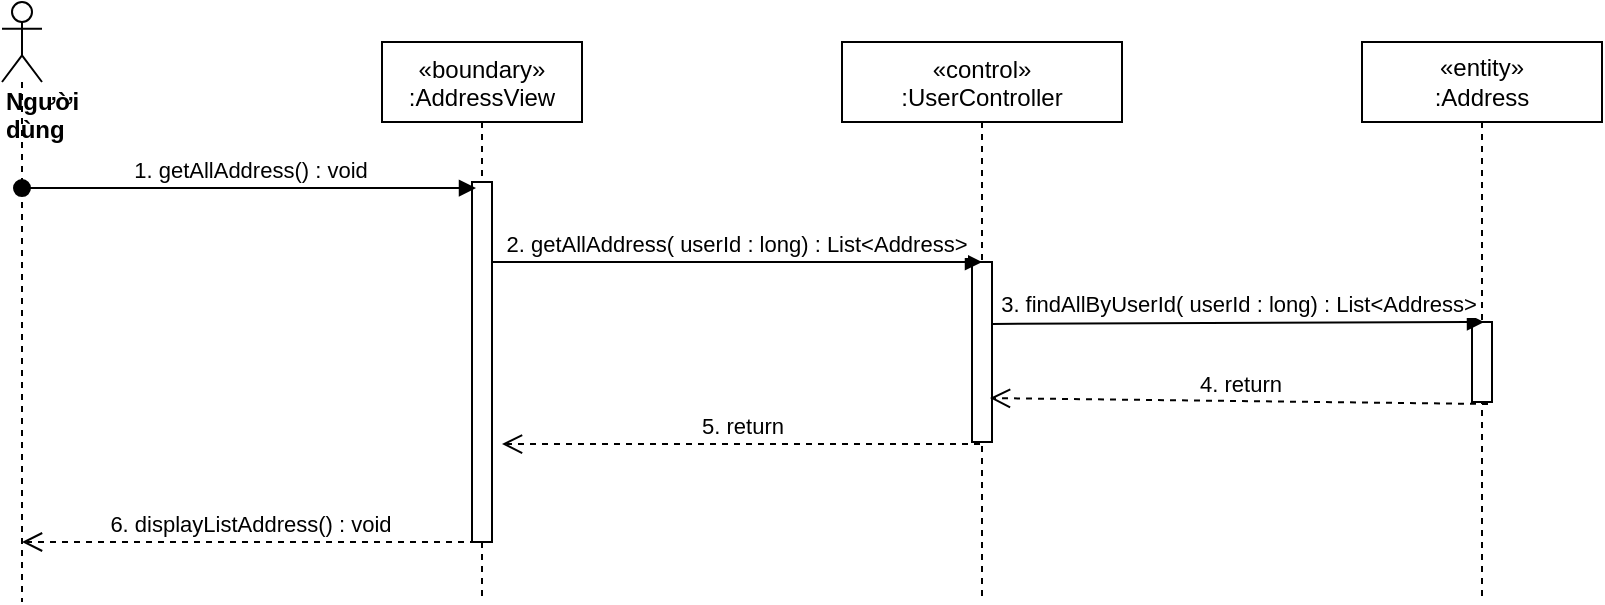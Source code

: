 <mxfile version="14.7.0" type="device"><diagram id="kgpKYQtTHZ0yAKxKKP6v" name="Page-1"><mxGraphModel dx="1108" dy="425" grid="1" gridSize="10" guides="1" tooltips="1" connect="1" arrows="1" fold="1" page="1" pageScale="1" pageWidth="850" pageHeight="1100" math="0" shadow="0"><root><mxCell id="0"/><mxCell id="1" parent="0"/><mxCell id="CDhAeBrbkq2yld2mGSYc-1" value="«boundary»&#10;:AddressView" style="shape=umlLifeline;perimeter=lifelinePerimeter;container=1;collapsible=0;recursiveResize=0;rounded=0;shadow=0;strokeWidth=1;" parent="1" vertex="1"><mxGeometry x="240" y="80" width="100" height="280" as="geometry"/></mxCell><mxCell id="CDhAeBrbkq2yld2mGSYc-2" value="" style="html=1;points=[];perimeter=orthogonalPerimeter;" parent="CDhAeBrbkq2yld2mGSYc-1" vertex="1"><mxGeometry x="45" y="70" width="10" height="180" as="geometry"/></mxCell><mxCell id="CDhAeBrbkq2yld2mGSYc-3" value="«control»&#10;:UserController" style="shape=umlLifeline;perimeter=lifelinePerimeter;container=1;collapsible=0;recursiveResize=0;rounded=0;shadow=0;strokeWidth=1;size=40;" parent="1" vertex="1"><mxGeometry x="470" y="80" width="140" height="280" as="geometry"/></mxCell><mxCell id="CDhAeBrbkq2yld2mGSYc-4" value="" style="points=[];perimeter=orthogonalPerimeter;rounded=0;shadow=0;strokeWidth=1;" parent="CDhAeBrbkq2yld2mGSYc-3" vertex="1"><mxGeometry x="65" y="110" width="10" height="90" as="geometry"/></mxCell><mxCell id="CDhAeBrbkq2yld2mGSYc-5" value="&lt;div&gt;&lt;b&gt;Người dùng&lt;/b&gt;&lt;/div&gt;" style="shape=umlLifeline;participant=umlActor;perimeter=lifelinePerimeter;whiteSpace=wrap;html=1;container=1;collapsible=0;recursiveResize=0;verticalAlign=top;spacingTop=36;outlineConnect=0;align=left;" parent="1" vertex="1"><mxGeometry x="50" y="60" width="20" height="300" as="geometry"/></mxCell><mxCell id="CDhAeBrbkq2yld2mGSYc-8" value="1. getAllAddress() : void" style="html=1;verticalAlign=bottom;startArrow=oval;startFill=1;endArrow=block;startSize=8;entryX=0.2;entryY=0.017;entryDx=0;entryDy=0;entryPerimeter=0;" parent="1" source="CDhAeBrbkq2yld2mGSYc-5" target="CDhAeBrbkq2yld2mGSYc-2" edge="1"><mxGeometry width="60" relative="1" as="geometry"><mxPoint x="400" y="230" as="sourcePoint"/><mxPoint x="283" y="160" as="targetPoint"/></mxGeometry></mxCell><mxCell id="CDhAeBrbkq2yld2mGSYc-9" value="2. getAllAddress( userId : long) : List&amp;lt;Address&amp;gt;" style="html=1;verticalAlign=bottom;endArrow=block;entryX=0.5;entryY=0;entryDx=0;entryDy=0;entryPerimeter=0;exitX=0.98;exitY=0.222;exitDx=0;exitDy=0;exitPerimeter=0;" parent="1" source="CDhAeBrbkq2yld2mGSYc-2" target="CDhAeBrbkq2yld2mGSYc-4" edge="1"><mxGeometry width="80" relative="1" as="geometry"><mxPoint x="298.0" y="370" as="sourcePoint"/><mxPoint x="470" y="330" as="targetPoint"/></mxGeometry></mxCell><mxCell id="CDhAeBrbkq2yld2mGSYc-10" value="&lt;span&gt;«entity»&lt;br&gt;&lt;/span&gt;:Address" style="shape=umlLifeline;perimeter=lifelinePerimeter;whiteSpace=wrap;html=1;container=1;collapsible=0;recursiveResize=0;outlineConnect=0;" parent="1" vertex="1"><mxGeometry x="730" y="80" width="120" height="280" as="geometry"/></mxCell><mxCell id="CDhAeBrbkq2yld2mGSYc-11" value="" style="points=[];perimeter=orthogonalPerimeter;rounded=0;shadow=0;strokeWidth=1;" parent="CDhAeBrbkq2yld2mGSYc-10" vertex="1"><mxGeometry x="55" y="140" width="10" height="40" as="geometry"/></mxCell><mxCell id="CDhAeBrbkq2yld2mGSYc-14" value="3. findAllByUserId( userId : long) : List&amp;lt;Address&amp;gt;" style="html=1;verticalAlign=bottom;endArrow=block;entryX=0.6;entryY=0;entryDx=0;entryDy=0;entryPerimeter=0;exitX=1;exitY=0.344;exitDx=0;exitDy=0;exitPerimeter=0;" parent="1" source="CDhAeBrbkq2yld2mGSYc-4" target="CDhAeBrbkq2yld2mGSYc-11" edge="1"><mxGeometry width="80" relative="1" as="geometry"><mxPoint x="804.8" y="258.8" as="sourcePoint"/><mxPoint x="840" y="430" as="targetPoint"/></mxGeometry></mxCell><mxCell id="CDhAeBrbkq2yld2mGSYc-15" value="4. return" style="html=1;verticalAlign=bottom;endArrow=open;dashed=1;endSize=8;exitX=0.8;exitY=1.025;exitDx=0;exitDy=0;exitPerimeter=0;entryX=0.9;entryY=0.756;entryDx=0;entryDy=0;entryPerimeter=0;" parent="1" source="CDhAeBrbkq2yld2mGSYc-11" target="CDhAeBrbkq2yld2mGSYc-4" edge="1"><mxGeometry relative="1" as="geometry"><mxPoint x="840" y="430" as="sourcePoint"/><mxPoint x="805" y="301" as="targetPoint"/></mxGeometry></mxCell><mxCell id="q4vHkxnc8atdoHFL2gA0-1" value="&lt;span style=&quot;color: rgb(0 , 0 , 0) ; font-family: &amp;#34;helvetica&amp;#34; ; font-size: 11px ; font-style: normal ; font-weight: 400 ; letter-spacing: normal ; text-align: center ; text-indent: 0px ; text-transform: none ; word-spacing: 0px ; background-color: rgb(255 , 255 , 255) ; display: inline ; float: none&quot;&gt;6. displayListAddress() : void&lt;/span&gt;" style="html=1;verticalAlign=bottom;endArrow=open;dashed=1;endSize=8;exitX=0.2;exitY=1;exitDx=0;exitDy=0;exitPerimeter=0;" edge="1" parent="1" source="CDhAeBrbkq2yld2mGSYc-2" target="CDhAeBrbkq2yld2mGSYc-5"><mxGeometry relative="1" as="geometry"><mxPoint x="460" y="220" as="sourcePoint"/><mxPoint x="380" y="220" as="targetPoint"/></mxGeometry></mxCell><mxCell id="q4vHkxnc8atdoHFL2gA0-2" value="5. return" style="html=1;verticalAlign=bottom;endArrow=open;dashed=1;endSize=8;exitX=0.4;exitY=1.011;exitDx=0;exitDy=0;exitPerimeter=0;entryX=1.5;entryY=0.728;entryDx=0;entryDy=0;entryPerimeter=0;" edge="1" parent="1" source="CDhAeBrbkq2yld2mGSYc-4" target="CDhAeBrbkq2yld2mGSYc-2"><mxGeometry relative="1" as="geometry"><mxPoint x="460" y="220" as="sourcePoint"/><mxPoint x="380" y="220" as="targetPoint"/></mxGeometry></mxCell></root></mxGraphModel></diagram></mxfile>